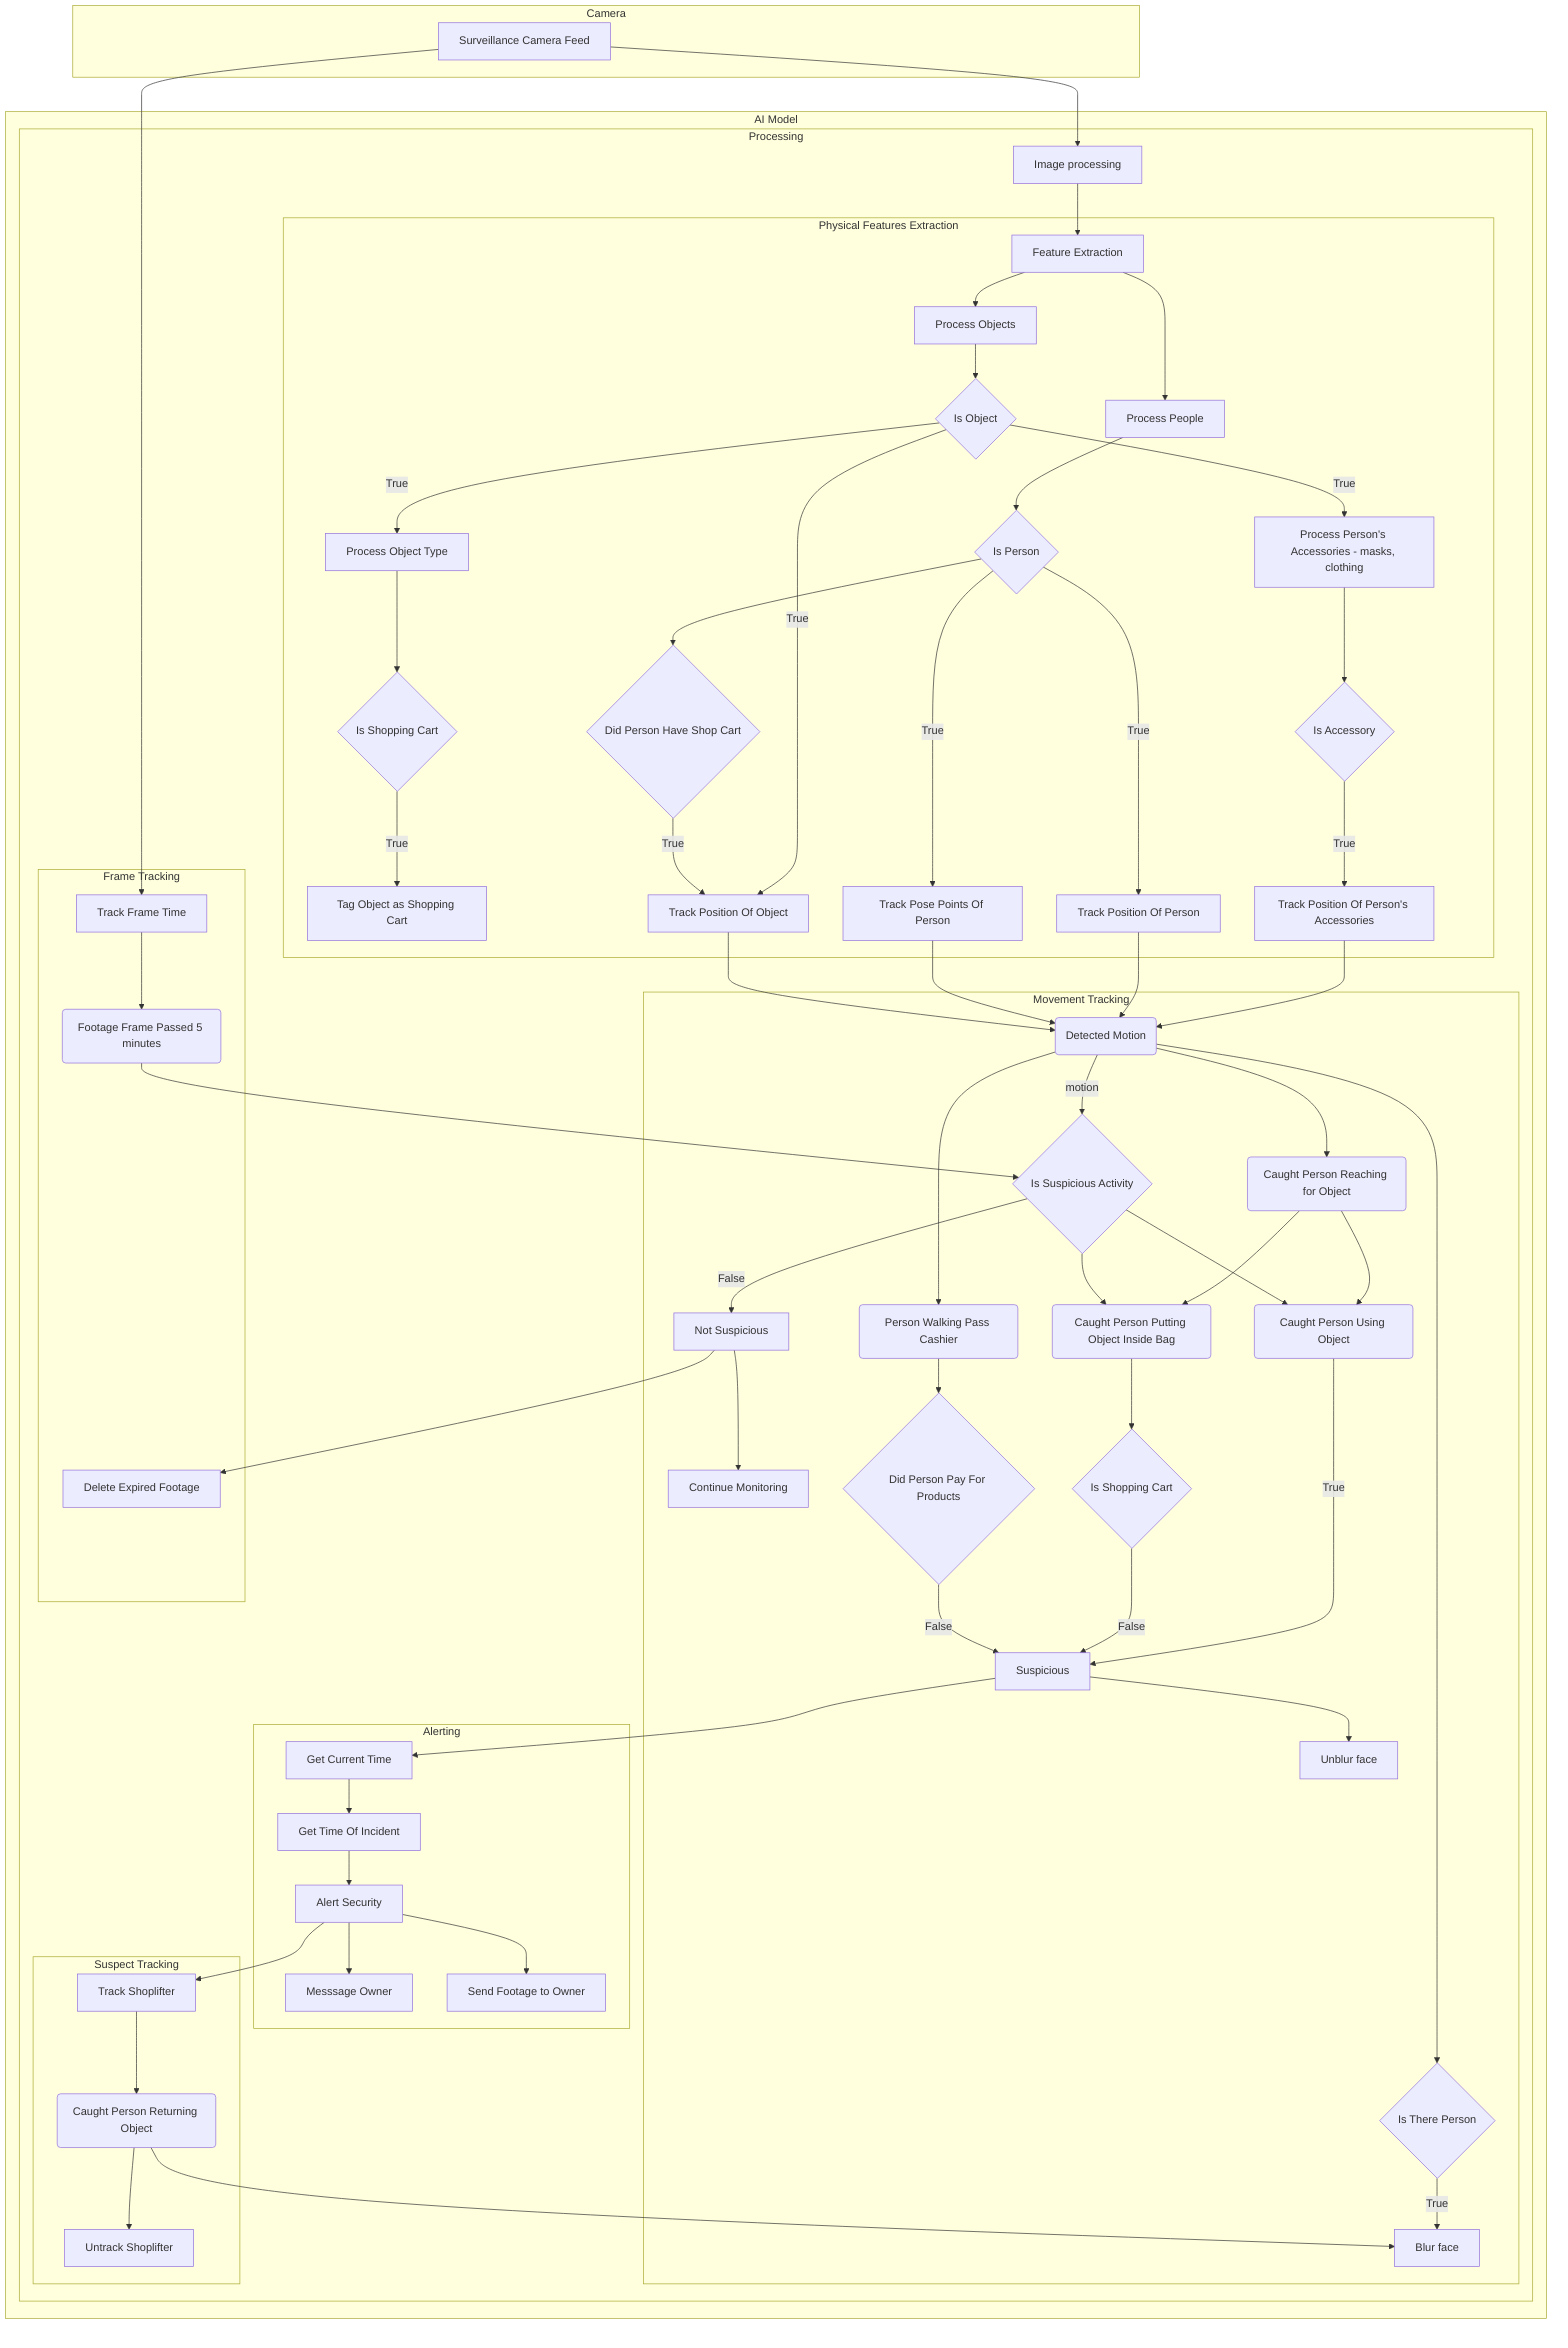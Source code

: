 graph TD;

    %% Data Bases %%

    %% Results %%

    NS[Not Suspicious]
    S[Suspicious]
    
    %% Events %%

    DM(Detected Motion)

    CPRfO(Caught Person Reaching for Object)
    PPRO(Caught Person Returning Object)
    PWPC(Person Walking Pass Cashier)

    %% Suspicious Events
    CPUO(Caught Person Using Object)
    PPBO(Caught Person Putting Object Inside Bag)

    %% Footage Events
    FFP5M(Footage Frame Passed 5 minutes)

    %% Actions %%

    SCF[Surveillance Camera Feed]
    IP[Image processing]
    FE[Feature Extraction]
    CM[Continue Monitoring]

    %% Alerting Actions
    AlSe[Alert Security]
    GCT[Get Current Time]
    GToIn[Get Time Of Incident]
    MO[Messsage Owner]
    SFtoOwn[Send Footage to Owner]

    %% Footage Actions
    DEF[Delete Expired Footage]
    BFs[Blur face]
    UBFs[Unblur face]

    %% Tagging Types 
    TSCt[Tag Object as Shopping Cart]

    %% Shoplifter Actions
    UtS[Untrack Shoplifter]

    %% Process Types
    PO[Process Objects]
    PP[Process People]
    POT[Process Object Type]
    PPA[Process Person's Accessories - masks, clothing]

    %% Track Types
    TPfO[Track Position Of Object]
    TPfP[Track Position Of Person]
    TFT[Track Frame Time]
    TPfPA[Track Position Of Person's Accessories]

    TS[Track Shoplifter]
    UtS[Untrack Shoplifter]

    TPfPPP[Track Pose Points Of Person]

    %% Conditions %%

    ISA{Is Suspicious Activity}
    IsP{Is Person}
    IsO{Is Object}
    IsSCt{Is Shopping Cart}
    IsSCt2{Is Shopping Cart}
    IsA{Is Accessory}
    ITP{Is There Person}
    DPPfP{Did Person Pay For Products}
    DPhSCt{Did Person Have Shop Cart}

    %% Connections %%

    subgraph Camera
        SCF
    end

    subgraph AI Model


        subgraph Processing
            SCF --> IP
            IP --> FE

            subgraph Physical Features Extraction
                %% Person Feature Extraction
                FE --> PP

                PP --> IsP

                IsP --True--> TPfP
                IsP --True--> TPfPPP
                IsP --> DPhSCt

                %% Object Feature Extraction
                FE --> PO
                PO --> IsO
                IsO --True--> TPfO
                IsO --True--> PPA
                IsO --True--> POT

                DPhSCt --True--> TPfO

                POT --> IsSCt

                IsSCt --True--> TSCt

                PPA --> IsA
                IsA --True--> TPfPA
            end
            
            %% Movement Tracking
            subgraph Movement Tracking
                TPfPA --> DM
                TPfP --> DM
                TPfPPP --> DM
                TPfO --> DM

                DM --> CPRfO
                DM --> PWPC

                PWPC --> DPPfP

                CPRfO --> CPUO
                CPRfO --> PPBO

                PPBO --> IsSCt2
                
                %% Motion Condition
                DM -- motion --> ISA
                DM --> ITP
                ITP -- True --> BFs

                %% When there is Suspicious Activity
                ISA --> CPUO
                ISA --> PPBO

                CPUO --True--> S
                IsSCt2 --False--> S
                DPPfP --False--> S

                S --> UBFs

                %% When there isn't Suspicious Activity
                ISA -- False --> NS
                NS --> CM
            end
            
            subgraph Alerting
                S --> GCT --> GToIn --> AlSe

                AlSe --> MO
                AlSe --> SFtoOwn
            end

            subgraph Suspect Tracking
                 AlSe --> TS

                 TS --> PPRO
                 PPRO --> UtS
                 PPRO --> BFs
            end

            subgraph Frame Tracking
                SCF --> TFT --> FFP5M
                FFP5M --> ISA
                NS --> DEF

            end
        end
    end